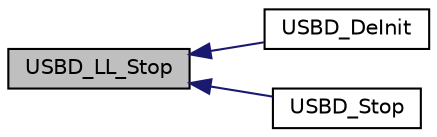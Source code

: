digraph "USBD_LL_Stop"
{
  edge [fontname="Helvetica",fontsize="10",labelfontname="Helvetica",labelfontsize="10"];
  node [fontname="Helvetica",fontsize="10",shape=record];
  rankdir="LR";
  Node164 [label="USBD_LL_Stop",height=0.2,width=0.4,color="black", fillcolor="grey75", style="filled", fontcolor="black"];
  Node164 -> Node165 [dir="back",color="midnightblue",fontsize="10",style="solid",fontname="Helvetica"];
  Node165 [label="USBD_DeInit",height=0.2,width=0.4,color="black", fillcolor="white", style="filled",URL="$group___u_s_b_d___c_o_r_e___private___functions.html#ga9d0ee86f2309eef71d3233080752dea2",tooltip="USBD_DeInit Re-Initialize th device library. "];
  Node164 -> Node166 [dir="back",color="midnightblue",fontsize="10",style="solid",fontname="Helvetica"];
  Node166 [label="USBD_Stop",height=0.2,width=0.4,color="black", fillcolor="white", style="filled",URL="$group___u_s_b_d___c_o_r_e___private___functions.html#ga589cc62baf6dcff5612ec1f51422d28e",tooltip="USBD_Stop Stop the USB Device Core. "];
}
